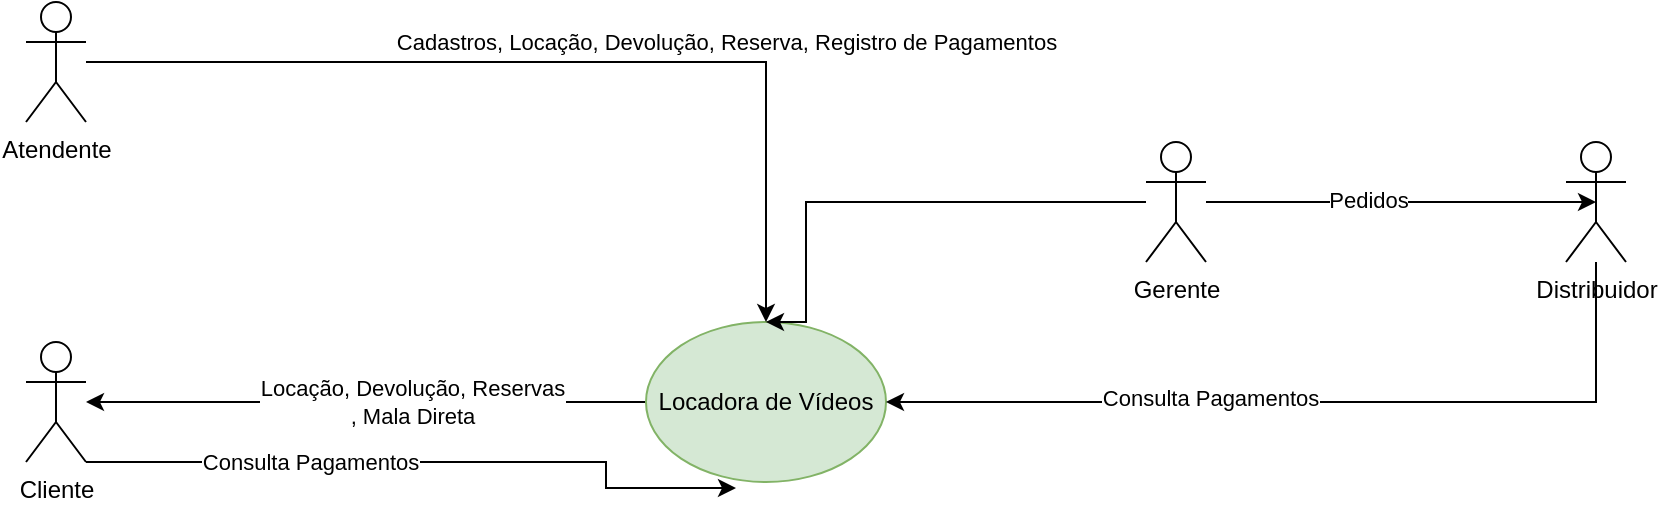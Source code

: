 <mxfile version="21.1.8" type="github">
  <diagram name="Página-1" id="AaqsLTTDHY7WDHXGIKEW">
    <mxGraphModel dx="782" dy="781" grid="1" gridSize="10" guides="1" tooltips="1" connect="1" arrows="1" fold="1" page="1" pageScale="1" pageWidth="827" pageHeight="1169" math="0" shadow="0">
      <root>
        <mxCell id="0" />
        <mxCell id="1" parent="0" />
        <mxCell id="cB5H96jYszkSz2Kou0b2-5" style="edgeStyle=orthogonalEdgeStyle;rounded=0;orthogonalLoop=1;jettySize=auto;html=1;" parent="1" source="cB5H96jYszkSz2Kou0b2-1" target="cB5H96jYszkSz2Kou0b2-4" edge="1">
          <mxGeometry relative="1" as="geometry" />
        </mxCell>
        <mxCell id="cB5H96jYszkSz2Kou0b2-6" value="&lt;div&gt;Locação, Devolução, Reservas&lt;br&gt;&lt;/div&gt;, Mala Direta" style="edgeLabel;html=1;align=center;verticalAlign=middle;resizable=0;points=[];" parent="cB5H96jYszkSz2Kou0b2-5" vertex="1" connectable="0">
          <mxGeometry x="-0.159" relative="1" as="geometry">
            <mxPoint as="offset" />
          </mxGeometry>
        </mxCell>
        <mxCell id="cB5H96jYszkSz2Kou0b2-1" value="Locadora de Vídeos" style="ellipse;whiteSpace=wrap;html=1;fillColor=#d5e8d4;strokeColor=#82b366;" parent="1" vertex="1">
          <mxGeometry x="480" y="290" width="120" height="80" as="geometry" />
        </mxCell>
        <mxCell id="wdnAK-ZnkrTaiptPqwZd-10" style="edgeStyle=orthogonalEdgeStyle;rounded=0;orthogonalLoop=1;jettySize=auto;html=1;entryX=0.375;entryY=1.038;entryDx=0;entryDy=0;entryPerimeter=0;" edge="1" parent="1" source="cB5H96jYszkSz2Kou0b2-4" target="cB5H96jYszkSz2Kou0b2-1">
          <mxGeometry relative="1" as="geometry">
            <Array as="points">
              <mxPoint x="460" y="360" />
              <mxPoint x="460" y="373" />
            </Array>
          </mxGeometry>
        </mxCell>
        <mxCell id="wdnAK-ZnkrTaiptPqwZd-11" value="&lt;div&gt;Consulta Pagamentos&lt;/div&gt;" style="edgeLabel;html=1;align=center;verticalAlign=middle;resizable=0;points=[];" vertex="1" connectable="0" parent="wdnAK-ZnkrTaiptPqwZd-10">
          <mxGeometry x="-0.337" y="2" relative="1" as="geometry">
            <mxPoint y="2" as="offset" />
          </mxGeometry>
        </mxCell>
        <mxCell id="cB5H96jYszkSz2Kou0b2-4" value="Cliente" style="shape=umlActor;verticalLabelPosition=bottom;verticalAlign=top;html=1;outlineConnect=0;" parent="1" vertex="1">
          <mxGeometry x="170" y="300" width="30" height="60" as="geometry" />
        </mxCell>
        <mxCell id="cB5H96jYszkSz2Kou0b2-11" style="edgeStyle=orthogonalEdgeStyle;rounded=0;orthogonalLoop=1;jettySize=auto;html=1;entryX=0.5;entryY=0;entryDx=0;entryDy=0;" parent="1" source="cB5H96jYszkSz2Kou0b2-9" target="cB5H96jYszkSz2Kou0b2-1" edge="1">
          <mxGeometry relative="1" as="geometry" />
        </mxCell>
        <mxCell id="cB5H96jYszkSz2Kou0b2-12" value="Cadastros, Locação, Devolução, Reserva, Registro de Pagamentos" style="edgeLabel;html=1;align=center;verticalAlign=middle;resizable=0;points=[];" parent="cB5H96jYszkSz2Kou0b2-11" vertex="1" connectable="0">
          <mxGeometry x="-0.141" relative="1" as="geometry">
            <mxPoint x="118" y="-10" as="offset" />
          </mxGeometry>
        </mxCell>
        <mxCell id="cB5H96jYszkSz2Kou0b2-9" value="&lt;div&gt;Atendente&lt;/div&gt;&lt;div&gt;&lt;br&gt;&lt;/div&gt;" style="shape=umlActor;verticalLabelPosition=bottom;verticalAlign=top;html=1;outlineConnect=0;" parent="1" vertex="1">
          <mxGeometry x="170" y="130" width="30" height="60" as="geometry" />
        </mxCell>
        <mxCell id="wdnAK-ZnkrTaiptPqwZd-8" style="edgeStyle=orthogonalEdgeStyle;rounded=0;orthogonalLoop=1;jettySize=auto;html=1;entryX=1;entryY=0.5;entryDx=0;entryDy=0;" edge="1" parent="1" source="cB5H96jYszkSz2Kou0b2-14" target="cB5H96jYszkSz2Kou0b2-1">
          <mxGeometry relative="1" as="geometry">
            <Array as="points">
              <mxPoint x="955" y="330" />
            </Array>
          </mxGeometry>
        </mxCell>
        <mxCell id="wdnAK-ZnkrTaiptPqwZd-9" value="Consulta Pagamentos" style="edgeLabel;html=1;align=center;verticalAlign=middle;resizable=0;points=[];" vertex="1" connectable="0" parent="wdnAK-ZnkrTaiptPqwZd-8">
          <mxGeometry x="0.238" y="-2" relative="1" as="geometry">
            <mxPoint as="offset" />
          </mxGeometry>
        </mxCell>
        <mxCell id="cB5H96jYszkSz2Kou0b2-14" value="&lt;div&gt;Distribuidor&lt;/div&gt;&lt;div&gt;&lt;br&gt;&lt;/div&gt;" style="shape=umlActor;verticalLabelPosition=bottom;verticalAlign=top;html=1;outlineConnect=0;" parent="1" vertex="1">
          <mxGeometry x="940" y="200" width="30" height="60" as="geometry" />
        </mxCell>
        <mxCell id="wdnAK-ZnkrTaiptPqwZd-4" style="edgeStyle=orthogonalEdgeStyle;rounded=0;orthogonalLoop=1;jettySize=auto;html=1;" edge="1" parent="1" source="wdnAK-ZnkrTaiptPqwZd-1">
          <mxGeometry relative="1" as="geometry">
            <mxPoint x="540" y="290" as="targetPoint" />
            <Array as="points">
              <mxPoint x="560" y="230" />
              <mxPoint x="560" y="290" />
            </Array>
          </mxGeometry>
        </mxCell>
        <mxCell id="wdnAK-ZnkrTaiptPqwZd-6" style="edgeStyle=orthogonalEdgeStyle;rounded=0;orthogonalLoop=1;jettySize=auto;html=1;entryX=0.5;entryY=0.5;entryDx=0;entryDy=0;entryPerimeter=0;" edge="1" parent="1" source="wdnAK-ZnkrTaiptPqwZd-1" target="cB5H96jYszkSz2Kou0b2-14">
          <mxGeometry relative="1" as="geometry" />
        </mxCell>
        <mxCell id="wdnAK-ZnkrTaiptPqwZd-7" value="&lt;div&gt;Pedidos&lt;/div&gt;" style="edgeLabel;html=1;align=center;verticalAlign=middle;resizable=0;points=[];" vertex="1" connectable="0" parent="wdnAK-ZnkrTaiptPqwZd-6">
          <mxGeometry x="-0.169" y="1" relative="1" as="geometry">
            <mxPoint as="offset" />
          </mxGeometry>
        </mxCell>
        <mxCell id="wdnAK-ZnkrTaiptPqwZd-1" value="&lt;div&gt;Gerente&lt;/div&gt;&lt;div&gt;&lt;br&gt;&lt;/div&gt;" style="shape=umlActor;verticalLabelPosition=bottom;verticalAlign=top;html=1;outlineConnect=0;" vertex="1" parent="1">
          <mxGeometry x="730" y="200" width="30" height="60" as="geometry" />
        </mxCell>
      </root>
    </mxGraphModel>
  </diagram>
</mxfile>
